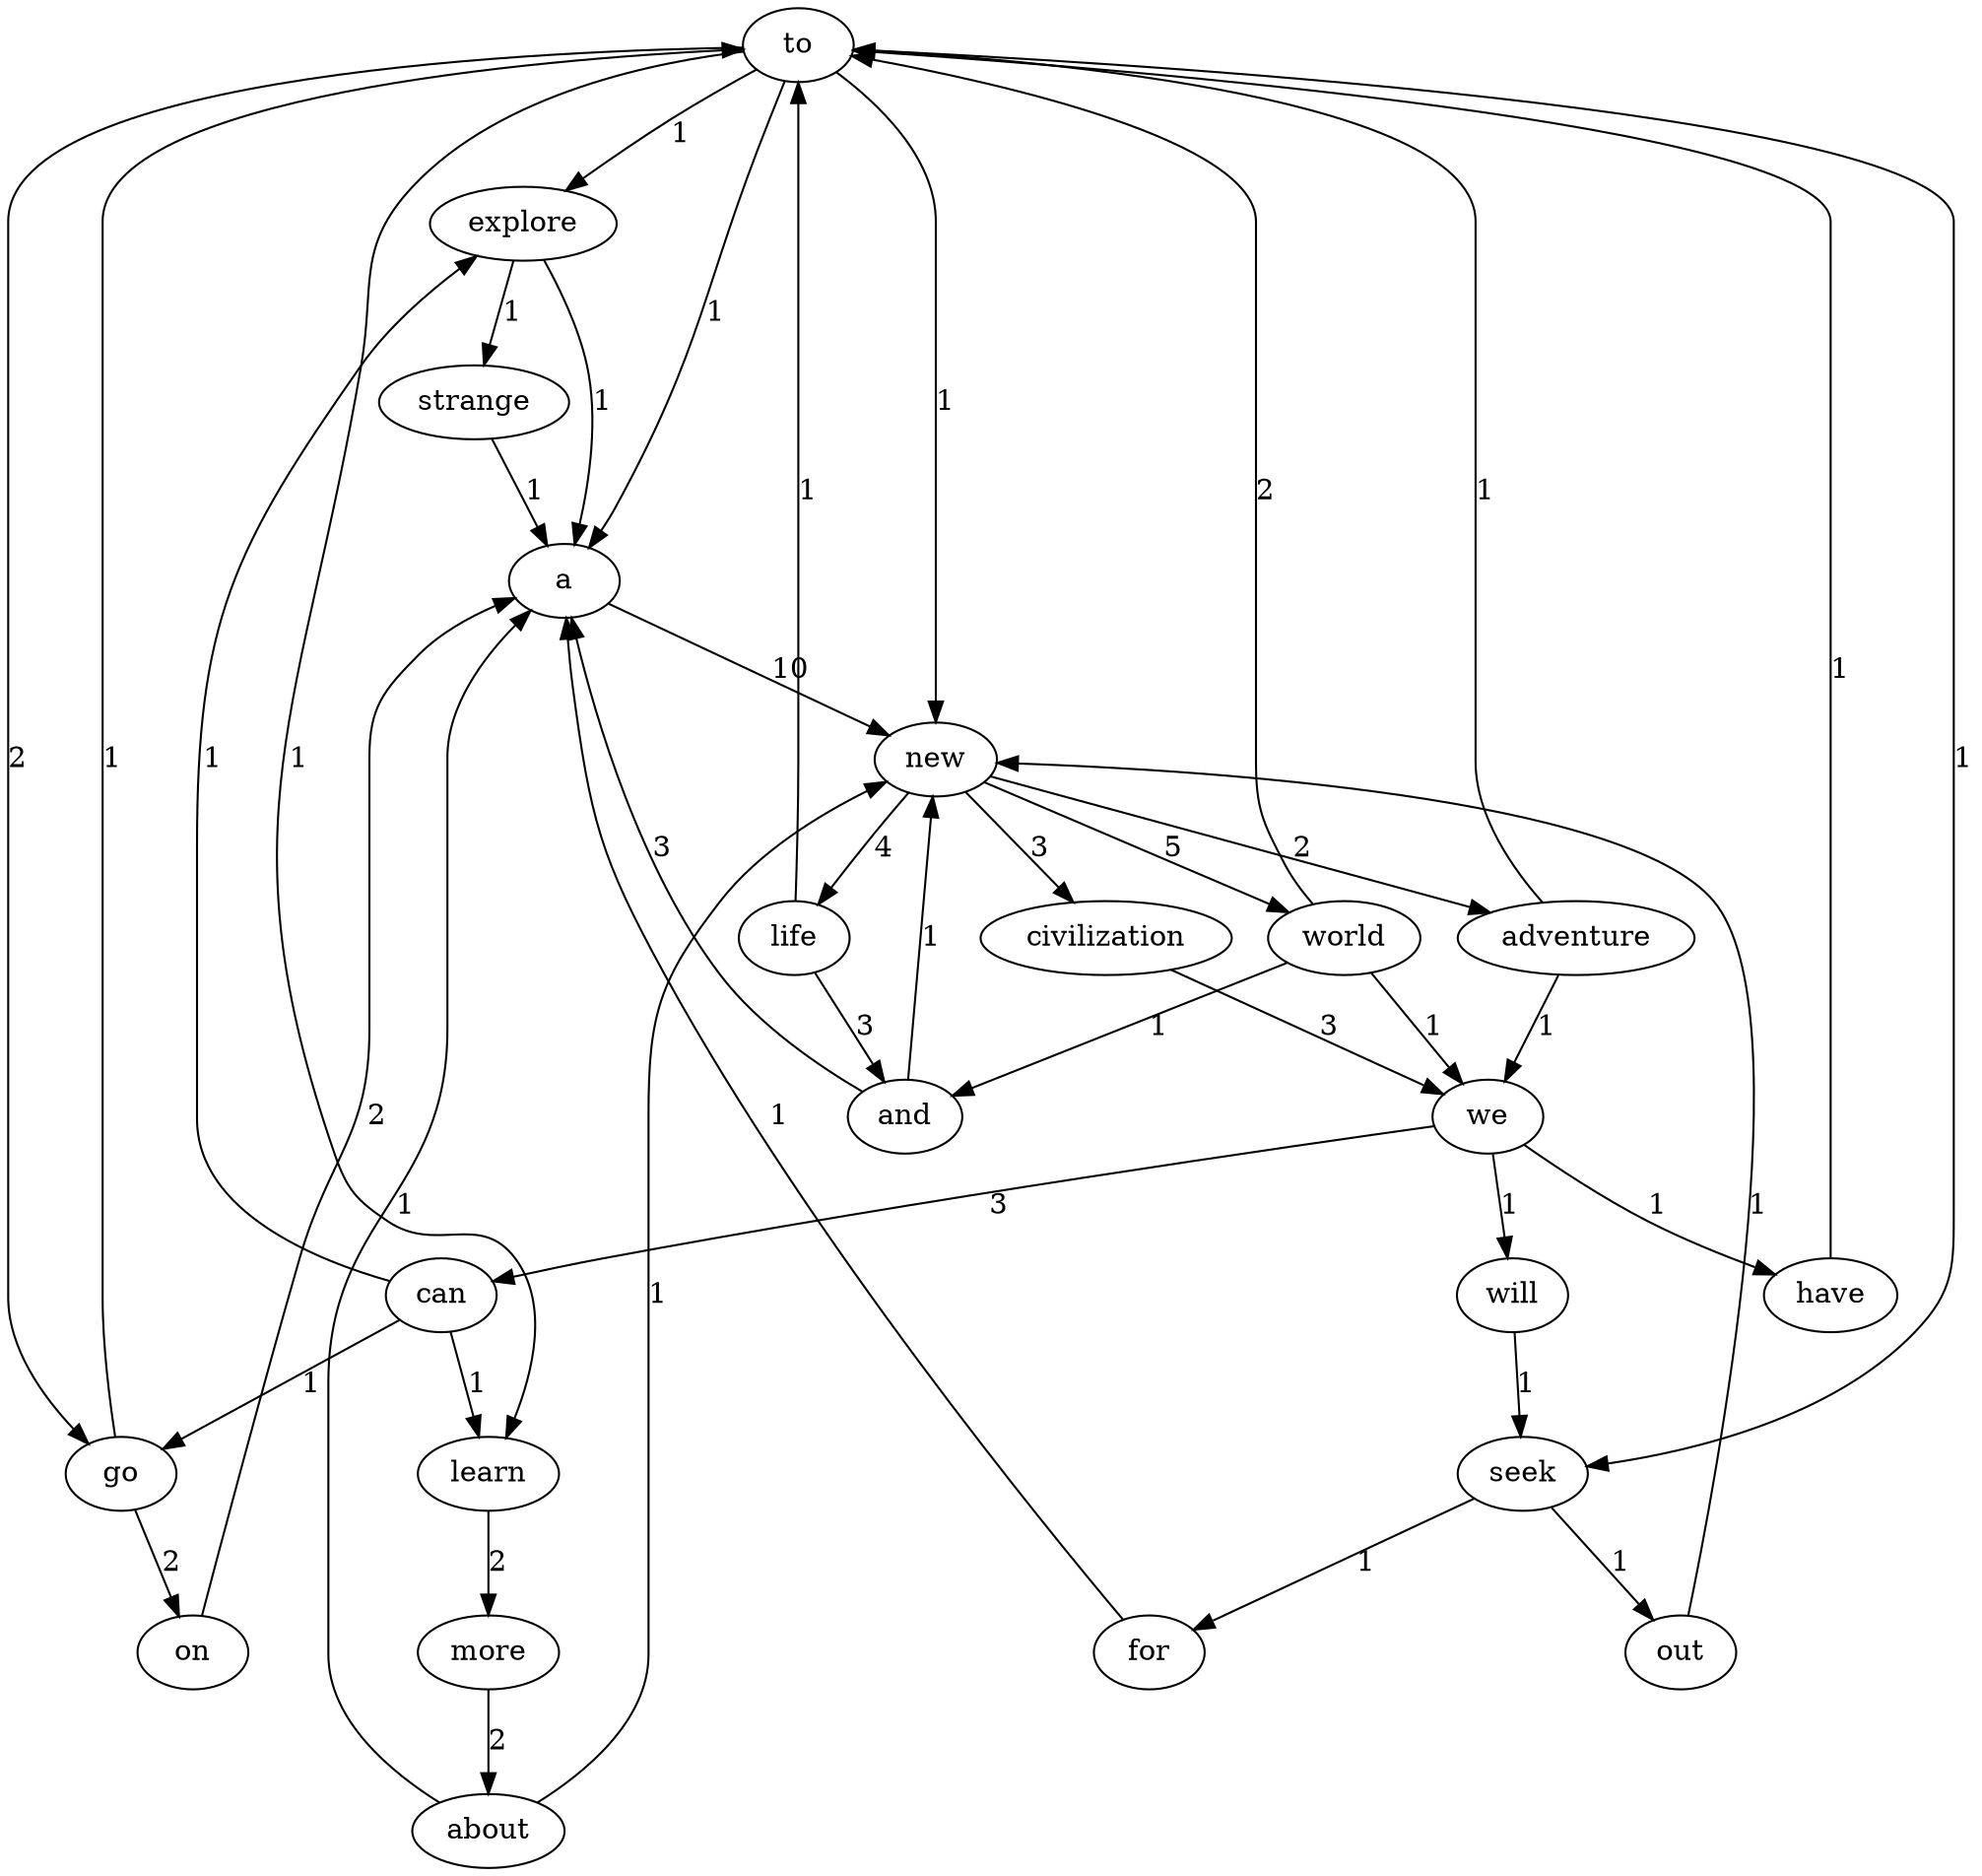 digraph TextGraph {
to;
explore;
strange;
a;
new;
world;
and;
life;
civilization;
we;
can;
go;
on;
adventure;
seek;
out;
learn;
more;
about;
have;
will;
for;
to -> explore [label = 1];
explore -> strange [label = 1];
strange -> a [label = 1];
a -> new [label = 10];
new -> world [label = 5];
world -> and [label = 1];
and -> a [label = 3];
and -> new [label = 1];
world -> to [label = 2];
world -> we [label = 1];
we -> can [label = 3];
can -> go [label = 1];
go -> on [label = 2];
on -> a [label = 2];
go -> to [label = 1];
can -> learn [label = 1];
learn -> more [label = 2];
more -> about [label = 2];
about -> a [label = 1];
about -> new [label = 1];
can -> explore [label = 1];
we -> have [label = 1];
have -> to [label = 1];
we -> will [label = 1];
will -> seek [label = 1];
seek -> out [label = 1];
out -> new [label = 1];
seek -> for [label = 1];
for -> a [label = 1];
new -> life [label = 4];
life -> and [label = 3];
life -> to [label = 1];
new -> civilization [label = 3];
civilization -> we [label = 3];
new -> adventure [label = 2];
adventure -> to [label = 1];
adventure -> we [label = 1];
explore -> a [label = 1];
to -> seek [label = 1];
to -> go [label = 2];
to -> a [label = 1];
to -> learn [label = 1];
to -> new [label = 1];
}